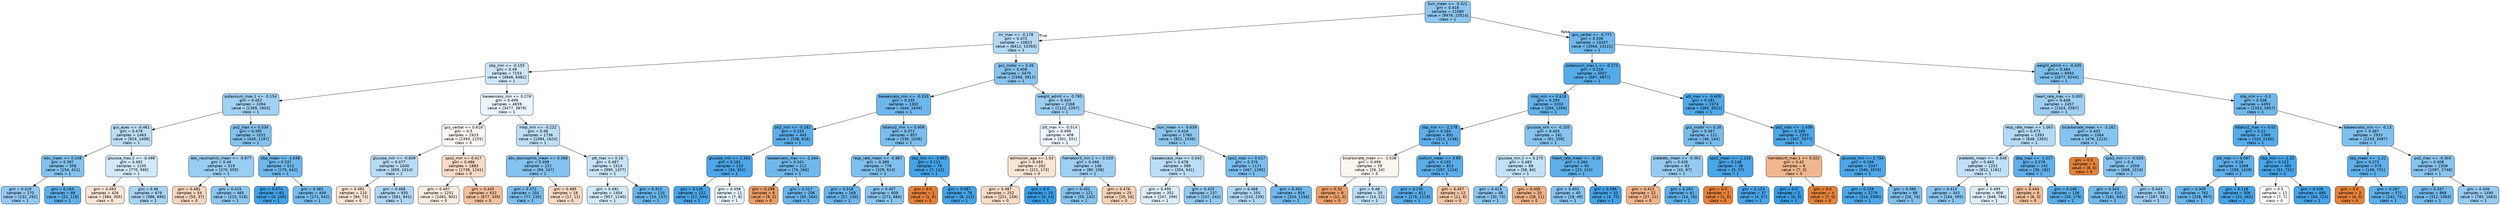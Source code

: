 digraph Tree {
node [shape=box, style="filled, rounded", color="black", fontname="helvetica"] ;
edge [fontname="helvetica"] ;
0 [label="bun_mean <= -0.321\ngini = 0.418\nsamples = 21080\nvalue = [9976, 23514]\nclass = 1", fillcolor="#8dc7f0"] ;
1 [label="inr_max <= -0.178\ngini = 0.472\nsamples = 10623\nvalue = [6412, 10393]\nclass = 1", fillcolor="#b3d9f5"] ;
0 -> 1 [labeldistance=2.5, labelangle=45, headlabel="True"] ;
2 [label="sbp_min <= -0.155\ngini = 0.49\nsamples = 7153\nvalue = [4846, 6482]\nclass = 1", fillcolor="#cde6f8"] ;
1 -> 2 ;
3 [label="potassium_max.1 <= -0.154\ngini = 0.452\nsamples = 2494\nvalue = [1369, 2603]\nclass = 1", fillcolor="#a1d1f3"] ;
2 -> 3 ;
4 [label="gcs_eyes <= -0.461\ngini = 0.479\nsamples = 1463\nvalue = [924, 1406]\nclass = 1", fillcolor="#bbddf6"] ;
3 -> 4 ;
5 [label="wbc_mean <= 0.248\ngini = 0.397\nsamples = 358\nvalue = [154, 411]\nclass = 1", fillcolor="#83c2ef"] ;
4 -> 5 ;
6 [label="gini = 0.429\nsamples = 270\nvalue = [132, 292]\nclass = 1", fillcolor="#93c9f1"] ;
5 -> 6 ;
7 [label="gini = 0.263\nsamples = 88\nvalue = [22, 119]\nclass = 1", fillcolor="#5eafea"] ;
5 -> 7 ;
8 [label="glucose_max.2 <= -0.498\ngini = 0.492\nsamples = 1105\nvalue = [770, 995]\nclass = 1", fillcolor="#d2e9f9"] ;
4 -> 8 ;
9 [label="gini = 0.493\nsamples = 426\nvalue = [384, 305]\nclass = 0", fillcolor="#fae5d6"] ;
8 -> 9 ;
10 [label="gini = 0.46\nsamples = 679\nvalue = [386, 690]\nclass = 1", fillcolor="#a8d4f4"] ;
8 -> 10 ;
11 [label="po2_max <= 0.034\ngini = 0.395\nsamples = 1031\nvalue = [445, 1197]\nclass = 1", fillcolor="#83c1ef"] ;
3 -> 11 ;
12 [label="abs_neutrophils_mean <= -0.977\ngini = 0.44\nsamples = 519\nvalue = [270, 555]\nclass = 1", fillcolor="#99cdf2"] ;
11 -> 12 ;
13 [label="gini = 0.481\nsamples = 54\nvalue = [55, 37]\nclass = 0", fillcolor="#f6d6be"] ;
12 -> 13 ;
14 [label="gini = 0.415\nsamples = 465\nvalue = [215, 518]\nclass = 1", fillcolor="#8bc6f0"] ;
12 -> 14 ;
15 [label="dbp_mean <= -1.048\ngini = 0.337\nsamples = 512\nvalue = [175, 642]\nclass = 1", fillcolor="#6fb8ec"] ;
11 -> 15 ;
16 [label="gini = 0.074\nsamples = 63\nvalue = [4, 100]\nclass = 1", fillcolor="#41a1e6"] ;
15 -> 16 ;
17 [label="gini = 0.365\nsamples = 449\nvalue = [171, 542]\nclass = 1", fillcolor="#77bced"] ;
15 -> 17 ;
18 [label="baseexcess_min <= 0.276\ngini = 0.499\nsamples = 4659\nvalue = [3477, 3879]\nclass = 1", fillcolor="#eaf5fc"] ;
2 -> 18 ;
19 [label="gcs_verbal <= 0.618\ngini = 0.5\nsamples = 2923\nvalue = [2393, 2255]\nclass = 0", fillcolor="#fef8f4"] ;
18 -> 19 ;
20 [label="glucose_min <= -0.809\ngini = 0.477\nsamples = 1040\nvalue = [655, 1014]\nclass = 1", fillcolor="#b9dcf6"] ;
19 -> 20 ;
21 [label="gini = 0.492\nsamples = 110\nvalue = [94, 73]\nclass = 0", fillcolor="#f9e3d3"] ;
20 -> 21 ;
22 [label="gini = 0.468\nsamples = 930\nvalue = [561, 941]\nclass = 1", fillcolor="#afd7f5"] ;
20 -> 22 ;
23 [label="spo2_min <= 0.417\ngini = 0.486\nsamples = 1883\nvalue = [1738, 1241]\nclass = 0", fillcolor="#f8dbc6"] ;
19 -> 23 ;
24 [label="gini = 0.497\nsamples = 1251\nvalue = [1061, 902]\nclass = 0", fillcolor="#fbece1"] ;
23 -> 24 ;
25 [label="gini = 0.445\nsamples = 632\nvalue = [677, 339]\nclass = 0", fillcolor="#f2c09c"] ;
23 -> 25 ;
26 [label="mbp_min <= -0.222\ngini = 0.48\nsamples = 1736\nvalue = [1084, 1624]\nclass = 1", fillcolor="#bddef6"] ;
18 -> 26 ;
27 [label="abs_eosinophils_mean <= 0.368\ngini = 0.399\nsamples = 222\nvalue = [94, 247]\nclass = 1", fillcolor="#84c2ef"] ;
26 -> 27 ;
28 [label="gini = 0.372\nsamples = 204\nvalue = [77, 235]\nclass = 1", fillcolor="#7abdee"] ;
27 -> 28 ;
29 [label="gini = 0.485\nsamples = 18\nvalue = [17, 12]\nclass = 0", fillcolor="#f7dac5"] ;
27 -> 29 ;
30 [label="ptt_max <= 0.16\ngini = 0.487\nsamples = 1514\nvalue = [990, 1377]\nclass = 1", fillcolor="#c7e3f8"] ;
26 -> 30 ;
31 [label="gini = 0.492\nsamples = 1404\nvalue = [957, 1240]\nclass = 1", fillcolor="#d2e9f9"] ;
30 -> 31 ;
32 [label="gini = 0.313\nsamples = 110\nvalue = [33, 137]\nclass = 1", fillcolor="#69b5eb"] ;
30 -> 32 ;
33 [label="gcs_motor <= 0.26\ngini = 0.408\nsamples = 3470\nvalue = [1566, 3911]\nclass = 1", fillcolor="#88c4ef"] ;
1 -> 33 ;
34 [label="baseexcess_min <= -0.333\ngini = 0.335\nsamples = 1302\nvalue = [444, 1644]\nclass = 1", fillcolor="#6eb7ec"] ;
33 -> 34 ;
35 [label="po2_min <= -0.182\ngini = 0.253\nsamples = 445\nvalue = [108, 618]\nclass = 1", fillcolor="#5caeea"] ;
34 -> 35 ;
36 [label="glucose_min <= 2.342\ngini = 0.161\nsamples = 233\nvalue = [34, 352]\nclass = 1", fillcolor="#4ca6e8"] ;
35 -> 36 ;
37 [label="gini = 0.135\nsamples = 222\nvalue = [27, 344]\nclass = 1", fillcolor="#49a5e7"] ;
36 -> 37 ;
38 [label="gini = 0.498\nsamples = 11\nvalue = [7, 8]\nclass = 1", fillcolor="#e6f3fc"] ;
36 -> 38 ;
39 [label="baseexcess_max <= -2.344\ngini = 0.341\nsamples = 212\nvalue = [74, 266]\nclass = 1", fillcolor="#70b8ec"] ;
35 -> 39 ;
40 [label="gini = 0.298\nsamples = 6\nvalue = [9, 2]\nclass = 0", fillcolor="#eb9d65"] ;
39 -> 40 ;
41 [label="gini = 0.317\nsamples = 206\nvalue = [65, 264]\nclass = 1", fillcolor="#6ab5eb"] ;
39 -> 41 ;
42 [label="totalco2_min <= 0.956\ngini = 0.372\nsamples = 857\nvalue = [336, 1026]\nclass = 1", fillcolor="#7abdee"] ;
34 -> 42 ;
43 [label="resp_rate_mean <= -0.887\ngini = 0.389\nsamples = 778\nvalue = [329, 914]\nclass = 1", fillcolor="#80c0ee"] ;
42 -> 43 ;
44 [label="gini = 0.318\nsamples = 169\nvalue = [57, 230]\nclass = 1", fillcolor="#6ab5eb"] ;
43 -> 44 ;
45 [label="gini = 0.407\nsamples = 609\nvalue = [272, 684]\nclass = 1", fillcolor="#88c4ef"] ;
43 -> 45 ;
46 [label="sbp_min <= -3.665\ngini = 0.111\nsamples = 79\nvalue = [7, 112]\nclass = 1", fillcolor="#45a3e7"] ;
42 -> 46 ;
47 [label="gini = 0.0\nsamples = 1\nvalue = [1, 0]\nclass = 0", fillcolor="#e58139"] ;
46 -> 47 ;
48 [label="gini = 0.097\nsamples = 78\nvalue = [6, 112]\nclass = 1", fillcolor="#44a2e6"] ;
46 -> 48 ;
49 [label="weight_admit <= -0.785\ngini = 0.443\nsamples = 2168\nvalue = [1122, 2267]\nclass = 1", fillcolor="#9bcef2"] ;
33 -> 49 ;
50 [label="ptt_max <= -0.014\ngini = 0.499\nsamples = 408\nvalue = [301, 331]\nclass = 1", fillcolor="#edf6fd"] ;
49 -> 50 ;
51 [label="admission_age <= 1.53\ngini = 0.493\nsamples = 262\nvalue = [221, 173]\nclass = 0", fillcolor="#f9e4d4"] ;
50 -> 51 ;
52 [label="gini = 0.487\nsamples = 252\nvalue = [221, 159]\nclass = 0", fillcolor="#f8dcc7"] ;
51 -> 52 ;
53 [label="gini = 0.0\nsamples = 10\nvalue = [0, 14]\nclass = 1", fillcolor="#399de5"] ;
51 -> 53 ;
54 [label="hematocrit_min.1 <= 0.203\ngini = 0.446\nsamples = 146\nvalue = [80, 158]\nclass = 1", fillcolor="#9dcff2"] ;
50 -> 54 ;
55 [label="gini = 0.402\nsamples = 121\nvalue = [55, 142]\nclass = 1", fillcolor="#86c3ef"] ;
54 -> 55 ;
56 [label="gini = 0.476\nsamples = 25\nvalue = [25, 16]\nclass = 0", fillcolor="#f6d2b8"] ;
54 -> 56 ;
57 [label="bun_mean <= -0.639\ngini = 0.418\nsamples = 1760\nvalue = [821, 1936]\nclass = 1", fillcolor="#8dc7f0"] ;
49 -> 57 ;
58 [label="baseexcess_max <= 0.042\ngini = 0.478\nsamples = 589\nvalue = [354, 541]\nclass = 1", fillcolor="#bbddf6"] ;
57 -> 58 ;
59 [label="gini = 0.495\nsamples = 352\nvalue = [247, 299]\nclass = 1", fillcolor="#ddeefa"] ;
58 -> 59 ;
60 [label="gini = 0.425\nsamples = 237\nvalue = [107, 242]\nclass = 1", fillcolor="#91c8f0"] ;
58 -> 60 ;
61 [label="spo2_max <= 0.017\ngini = 0.376\nsamples = 1171\nvalue = [467, 1395]\nclass = 1", fillcolor="#7bbeee"] ;
57 -> 61 ;
62 [label="gini = 0.468\nsamples = 255\nvalue = [143, 239]\nclass = 1", fillcolor="#afd8f5"] ;
61 -> 62 ;
63 [label="gini = 0.342\nsamples = 916\nvalue = [324, 1156]\nclass = 1", fillcolor="#70b8ec"] ;
61 -> 63 ;
64 [label="gcs_verbal <= -0.772\ngini = 0.336\nsamples = 10457\nvalue = [3564, 13121]\nclass = 1", fillcolor="#6fb8ec"] ;
0 -> 64 [labeldistance=2.5, labelangle=-45, headlabel="False"] ;
65 [label="potassium_max.1 <= -0.273\ngini = 0.216\nsamples = 3507\nvalue = [687, 4877]\nclass = 1", fillcolor="#55abe9"] ;
64 -> 65 ;
66 [label="mbp_min <= 0.618\ngini = 0.293\nsamples = 1033\nvalue = [294, 1356]\nclass = 1", fillcolor="#64b2eb"] ;
65 -> 66 ;
67 [label="sbp_min <= -2.278\ngini = 0.264\nsamples = 852\nvalue = [213, 1148]\nclass = 1", fillcolor="#5eafea"] ;
66 -> 67 ;
68 [label="bicarbonate_mean <= -1.538\ngini = 0.499\nsamples = 29\nvalue = [26, 24]\nclass = 0", fillcolor="#fdf5f0"] ;
67 -> 68 ;
69 [label="gini = 0.32\nsamples = 9\nvalue = [12, 3]\nclass = 0", fillcolor="#eca06a"] ;
68 -> 69 ;
70 [label="gini = 0.48\nsamples = 20\nvalue = [14, 21]\nclass = 1", fillcolor="#bddef6"] ;
68 -> 70 ;
71 [label="sodium_mean <= 3.95\ngini = 0.245\nsamples = 823\nvalue = [187, 1124]\nclass = 1", fillcolor="#5aade9"] ;
67 -> 71 ;
72 [label="gini = 0.235\nsamples = 811\nvalue = [176, 1118]\nclass = 1", fillcolor="#58ace9"] ;
71 -> 72 ;
73 [label="gini = 0.457\nsamples = 12\nvalue = [11, 6]\nclass = 0", fillcolor="#f3c6a5"] ;
71 -> 73 ;
74 [label="glucose_min <= -0.105\ngini = 0.403\nsamples = 181\nvalue = [81, 208]\nclass = 1", fillcolor="#86c3ef"] ;
66 -> 74 ;
75 [label="glucose_min.2 <= 0.275\ngini = 0.483\nsamples = 88\nvalue = [58, 84]\nclass = 1", fillcolor="#c2e1f7"] ;
74 -> 75 ;
76 [label="gini = 0.413\nsamples = 68\nvalue = [30, 73]\nclass = 1", fillcolor="#8ac5f0"] ;
75 -> 76 ;
77 [label="gini = 0.405\nsamples = 20\nvalue = [28, 11]\nclass = 0", fillcolor="#efb287"] ;
75 -> 77 ;
78 [label="heart_rate_mean <= -0.15\ngini = 0.264\nsamples = 93\nvalue = [23, 124]\nclass = 1", fillcolor="#5eafea"] ;
74 -> 78 ;
79 [label="gini = 0.403\nsamples = 40\nvalue = [19, 49]\nclass = 1", fillcolor="#86c3ef"] ;
78 -> 79 ;
80 [label="gini = 0.096\nsamples = 53\nvalue = [4, 75]\nclass = 1", fillcolor="#44a2e6"] ;
78 -> 80 ;
81 [label="ptt_max <= -0.609\ngini = 0.181\nsamples = 2474\nvalue = [393, 3521]\nclass = 1", fillcolor="#4fa8e8"] ;
65 -> 81 ;
82 [label="gcs_motor <= 0.26\ngini = 0.367\nsamples = 121\nvalue = [46, 144]\nclass = 1", fillcolor="#78bced"] ;
81 -> 82 ;
83 [label="platelets_mean <= -0.361\ngini = 0.435\nsamples = 83\nvalue = [41, 87]\nclass = 1", fillcolor="#96cbf1"] ;
82 -> 83 ;
84 [label="gini = 0.411\nsamples = 22\nvalue = [27, 11]\nclass = 0", fillcolor="#f0b48a"] ;
83 -> 84 ;
85 [label="gini = 0.263\nsamples = 61\nvalue = [14, 76]\nclass = 1", fillcolor="#5dafea"] ;
83 -> 85 ;
86 [label="spo2_mean <= -1.216\ngini = 0.148\nsamples = 38\nvalue = [5, 57]\nclass = 1", fillcolor="#4aa6e7"] ;
82 -> 86 ;
87 [label="gini = 0.0\nsamples = 1\nvalue = [1, 0]\nclass = 0", fillcolor="#e58139"] ;
86 -> 87 ;
88 [label="gini = 0.123\nsamples = 37\nvalue = [4, 57]\nclass = 1", fillcolor="#47a4e7"] ;
86 -> 88 ;
89 [label="po2_max <= -1.439\ngini = 0.169\nsamples = 2353\nvalue = [347, 3377]\nclass = 1", fillcolor="#4da7e8"] ;
81 -> 89 ;
90 [label="hematocrit_max.1 <= 0.202\ngini = 0.42\nsamples = 6\nvalue = [7, 3]\nclass = 0", fillcolor="#f0b78e"] ;
89 -> 90 ;
91 [label="gini = 0.0\nsamples = 2\nvalue = [0, 3]\nclass = 1", fillcolor="#399de5"] ;
90 -> 91 ;
92 [label="gini = 0.0\nsamples = 4\nvalue = [7, 0]\nclass = 0", fillcolor="#e58139"] ;
90 -> 92 ;
93 [label="glucose_min <= 2.734\ngini = 0.166\nsamples = 2347\nvalue = [340, 3374]\nclass = 1", fillcolor="#4da7e8"] ;
89 -> 93 ;
94 [label="gini = 0.159\nsamples = 2279\nvalue = [314, 3300]\nclass = 1", fillcolor="#4ca6e7"] ;
93 -> 94 ;
95 [label="gini = 0.385\nsamples = 68\nvalue = [26, 74]\nclass = 1", fillcolor="#7fbfee"] ;
93 -> 95 ;
96 [label="weight_admit <= -0.435\ngini = 0.384\nsamples = 6950\nvalue = [2877, 8244]\nclass = 1", fillcolor="#7ebfee"] ;
64 -> 96 ;
97 [label="heart_rate_max <= 0.005\ngini = 0.448\nsamples = 2457\nvalue = [1324, 2587]\nclass = 1", fillcolor="#9ecff2"] ;
96 -> 97 ;
98 [label="resp_rate_mean <= 1.063\ngini = 0.473\nsamples = 1393\nvalue = [848, 1363]\nclass = 1", fillcolor="#b4daf5"] ;
97 -> 98 ;
99 [label="platelets_mean <= -0.548\ngini = 0.483\nsamples = 1251\nvalue = [812, 1181]\nclass = 1", fillcolor="#c1e0f7"] ;
98 -> 99 ;
100 [label="gini = 0.415\nsamples = 343\nvalue = [164, 395]\nclass = 1", fillcolor="#8bc6f0"] ;
99 -> 100 ;
101 [label="gini = 0.495\nsamples = 908\nvalue = [648, 786]\nclass = 1", fillcolor="#dceefa"] ;
99 -> 101 ;
102 [label="dbp_max <= -1.517\ngini = 0.276\nsamples = 142\nvalue = [36, 182]\nclass = 1", fillcolor="#60b0ea"] ;
98 -> 102 ;
103 [label="gini = 0.444\nsamples = 6\nvalue = [6, 3]\nclass = 0", fillcolor="#f2c09c"] ;
102 -> 103 ;
104 [label="gini = 0.246\nsamples = 136\nvalue = [30, 179]\nclass = 1", fillcolor="#5aade9"] ;
102 -> 104 ;
105 [label="bicarbonate_mean <= -3.262\ngini = 0.403\nsamples = 1064\nvalue = [476, 1224]\nclass = 1", fillcolor="#86c3ef"] ;
97 -> 105 ;
106 [label="gini = 0.0\nsamples = 5\nvalue = [8, 0]\nclass = 0", fillcolor="#e58139"] ;
105 -> 106 ;
107 [label="spo2_min <= -0.029\ngini = 0.4\nsamples = 1059\nvalue = [468, 1224]\nclass = 1", fillcolor="#85c2ef"] ;
105 -> 107 ;
108 [label="gini = 0.343\nsamples = 510\nvalue = [181, 643]\nclass = 1", fillcolor="#71b9ec"] ;
107 -> 108 ;
109 [label="gini = 0.443\nsamples = 549\nvalue = [287, 581]\nclass = 1", fillcolor="#9bcdf2"] ;
107 -> 109 ;
110 [label="sbp_min <= -0.3\ngini = 0.338\nsamples = 4493\nvalue = [1553, 5657]\nclass = 1", fillcolor="#6fb8ec"] ;
96 -> 110 ;
111 [label="totalco2_max <= 0.02\ngini = 0.22\nsamples = 1560\nvalue = [310, 2160]\nclass = 1", fillcolor="#55abe9"] ;
110 -> 111 ;
112 [label="ptt_max <= 0.097\ngini = 0.26\nsamples = 1068\nvalue = [259, 1429]\nclass = 1", fillcolor="#5dafea"] ;
111 -> 112 ;
113 [label="gini = 0.309\nsamples = 762\nvalue = [228, 967]\nclass = 1", fillcolor="#68b4eb"] ;
112 -> 113 ;
114 [label="gini = 0.118\nsamples = 306\nvalue = [31, 462]\nclass = 1", fillcolor="#46a4e7"] ;
112 -> 114 ;
115 [label="sbp_min <= -2.22\ngini = 0.122\nsamples = 492\nvalue = [51, 731]\nclass = 1", fillcolor="#47a4e7"] ;
111 -> 115 ;
116 [label="gini = 0.5\nsamples = 12\nvalue = [7, 7]\nclass = 0", fillcolor="#ffffff"] ;
115 -> 116 ;
117 [label="gini = 0.108\nsamples = 480\nvalue = [44, 724]\nclass = 1", fillcolor="#45a3e7"] ;
115 -> 117 ;
118 [label="baseexcess_min <= -0.13\ngini = 0.387\nsamples = 2933\nvalue = [1243, 3497]\nclass = 1", fillcolor="#7fc0ee"] ;
110 -> 118 ;
119 [label="sbp_mean <= -1.21\ngini = 0.273\nsamples = 575\nvalue = [146, 751]\nclass = 1", fillcolor="#5fb0ea"] ;
118 -> 119 ;
120 [label="gini = 0.0\nsamples = 3\nvalue = [4, 0]\nclass = 0", fillcolor="#e58139"] ;
119 -> 120 ;
121 [label="gini = 0.267\nsamples = 572\nvalue = [142, 751]\nclass = 1", fillcolor="#5eb0ea"] ;
119 -> 121 ;
122 [label="po2_max <= -0.303\ngini = 0.408\nsamples = 2358\nvalue = [1097, 2746]\nclass = 1", fillcolor="#88c4ef"] ;
118 -> 122 ;
123 [label="gini = 0.347\nsamples = 868\nvalue = [312, 1083]\nclass = 1", fillcolor="#72b9ec"] ;
122 -> 123 ;
124 [label="gini = 0.436\nsamples = 1490\nvalue = [785, 1663]\nclass = 1", fillcolor="#96cbf1"] ;
122 -> 124 ;
}
